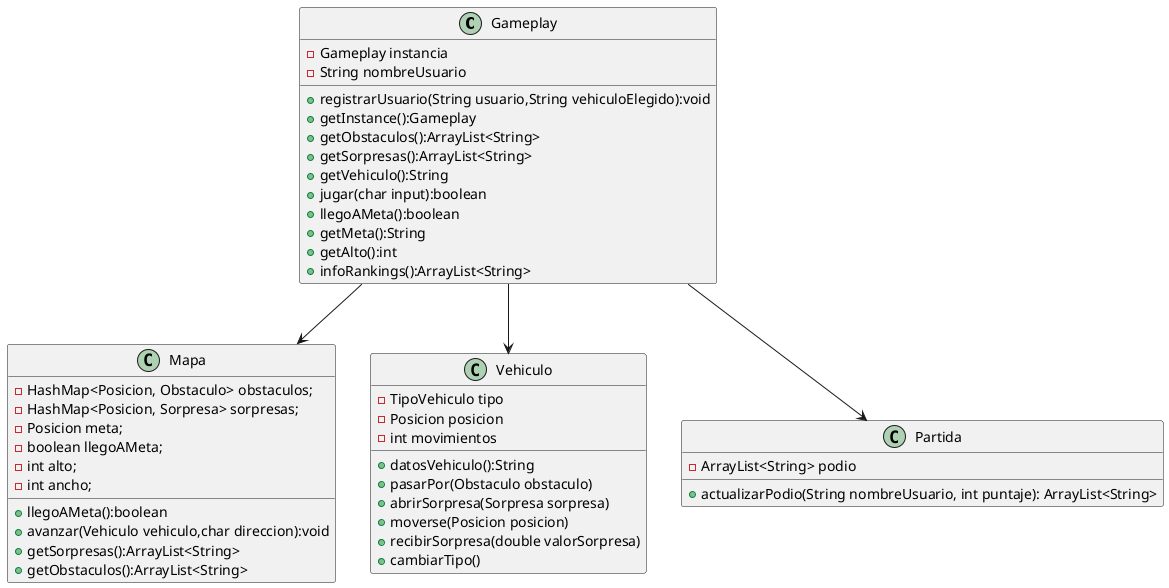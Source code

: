 @startuml
'https://plantuml.com/class-diagram

class Gameplay
{
    - Gameplay instancia
    - String nombreUsuario
    + registrarUsuario(String usuario,String vehiculoElegido):void
    +getInstance():Gameplay
    +getObstaculos():ArrayList<String>
    +getSorpresas():ArrayList<String>
    +getVehiculo():String
    + jugar(char input):boolean
    + llegoAMeta():boolean
    + getMeta():String
    +getAlto():int
    +infoRankings():ArrayList<String>
}

class Mapa
{
  - HashMap<Posicion, Obstaculo> obstaculos;
  - HashMap<Posicion, Sorpresa> sorpresas;
  - Posicion meta;
  - boolean llegoAMeta;
  - int alto;
  - int ancho;
  + llegoAMeta():boolean
  +avanzar(Vehiculo vehiculo,char direccion):void
  +getSorpresas():ArrayList<String>
  +getObstaculos():ArrayList<String>
}

class Vehiculo
{
    -TipoVehiculo tipo
    -Posicion posicion
    -int movimientos
    + datosVehiculo():String
    + pasarPor(Obstaculo obstaculo)
    +abrirSorpresa(Sorpresa sorpresa)
    +moverse(Posicion posicion)
    +recibirSorpresa(double valorSorpresa)
    +cambiarTipo()
}

class Partida
{
    - ArrayList<String> podio
    +actualizarPodio(String nombreUsuario, int puntaje): ArrayList<String>
}

Gameplay -->Vehiculo
Gameplay --> Mapa
Gameplay --> Partida



@enduml